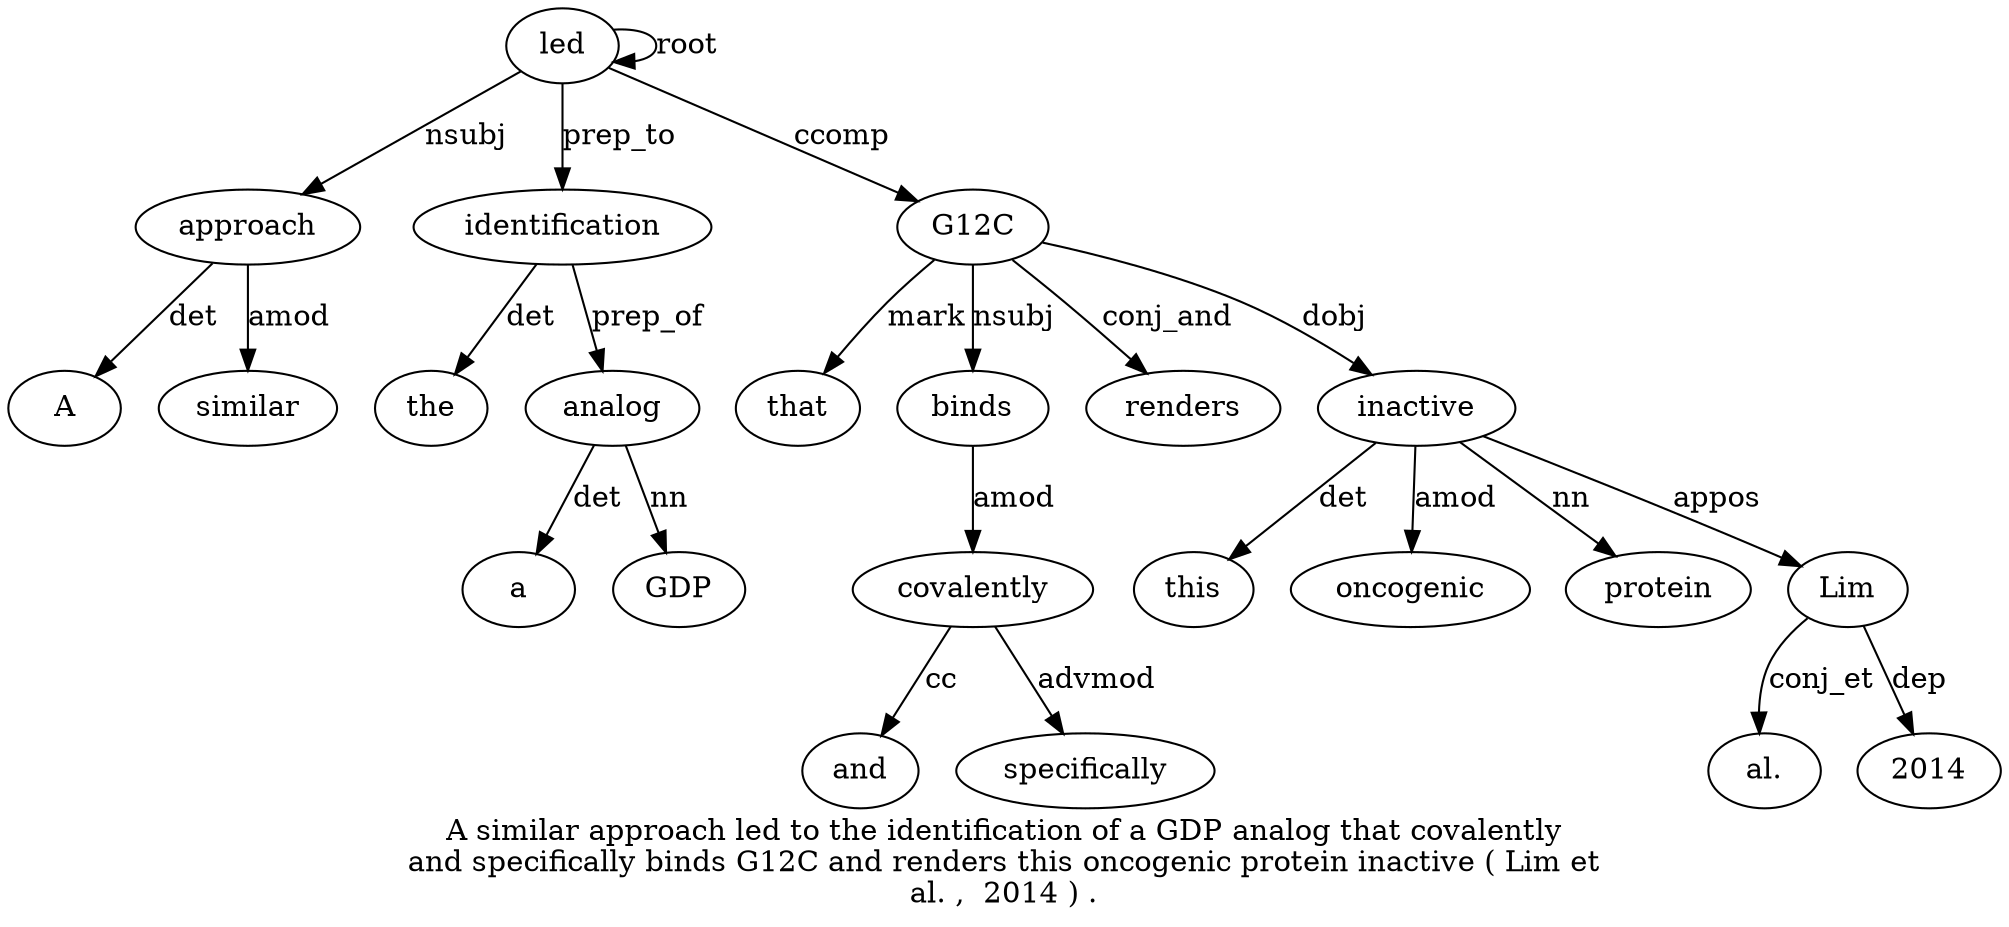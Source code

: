 digraph "A similar approach led to the identification of a GDP analog that covalently and specifically binds G12C and renders this oncogenic protein inactive ( Lim et al. ,  2014 ) ." {
label="A similar approach led to the identification of a GDP analog that covalently
and specifically binds G12C and renders this oncogenic protein inactive ( Lim et
al. ,  2014 ) .";
approach3 [style=filled, fillcolor=white, label=approach];
A1 [style=filled, fillcolor=white, label=A];
approach3 -> A1  [label=det];
similar2 [style=filled, fillcolor=white, label=similar];
approach3 -> similar2  [label=amod];
led4 [style=filled, fillcolor=white, label=led];
led4 -> approach3  [label=nsubj];
led4 -> led4  [label=root];
identification7 [style=filled, fillcolor=white, label=identification];
the6 [style=filled, fillcolor=white, label=the];
identification7 -> the6  [label=det];
led4 -> identification7  [label=prep_to];
analog11 [style=filled, fillcolor=white, label=analog];
a9 [style=filled, fillcolor=white, label=a];
analog11 -> a9  [label=det];
GDP10 [style=filled, fillcolor=white, label=GDP];
analog11 -> GDP10  [label=nn];
identification7 -> analog11  [label=prep_of];
G12C17 [style=filled, fillcolor=white, label=G12C];
that12 [style=filled, fillcolor=white, label=that];
G12C17 -> that12  [label=mark];
binds16 [style=filled, fillcolor=white, label=binds];
covalently13 [style=filled, fillcolor=white, label=covalently];
binds16 -> covalently13  [label=amod];
and14 [style=filled, fillcolor=white, label=and];
covalently13 -> and14  [label=cc];
specifically15 [style=filled, fillcolor=white, label=specifically];
covalently13 -> specifically15  [label=advmod];
G12C17 -> binds16  [label=nsubj];
led4 -> G12C17  [label=ccomp];
renders19 [style=filled, fillcolor=white, label=renders];
G12C17 -> renders19  [label=conj_and];
inactive23 [style=filled, fillcolor=white, label=inactive];
this20 [style=filled, fillcolor=white, label=this];
inactive23 -> this20  [label=det];
oncogenic21 [style=filled, fillcolor=white, label=oncogenic];
inactive23 -> oncogenic21  [label=amod];
protein22 [style=filled, fillcolor=white, label=protein];
inactive23 -> protein22  [label=nn];
G12C17 -> inactive23  [label=dobj];
Lim25 [style=filled, fillcolor=white, label=Lim];
inactive23 -> Lim25  [label=appos];
"al.27" [style=filled, fillcolor=white, label="al."];
Lim25 -> "al.27"  [label=conj_et];
201429 [style=filled, fillcolor=white, label=2014];
Lim25 -> 201429  [label=dep];
}
